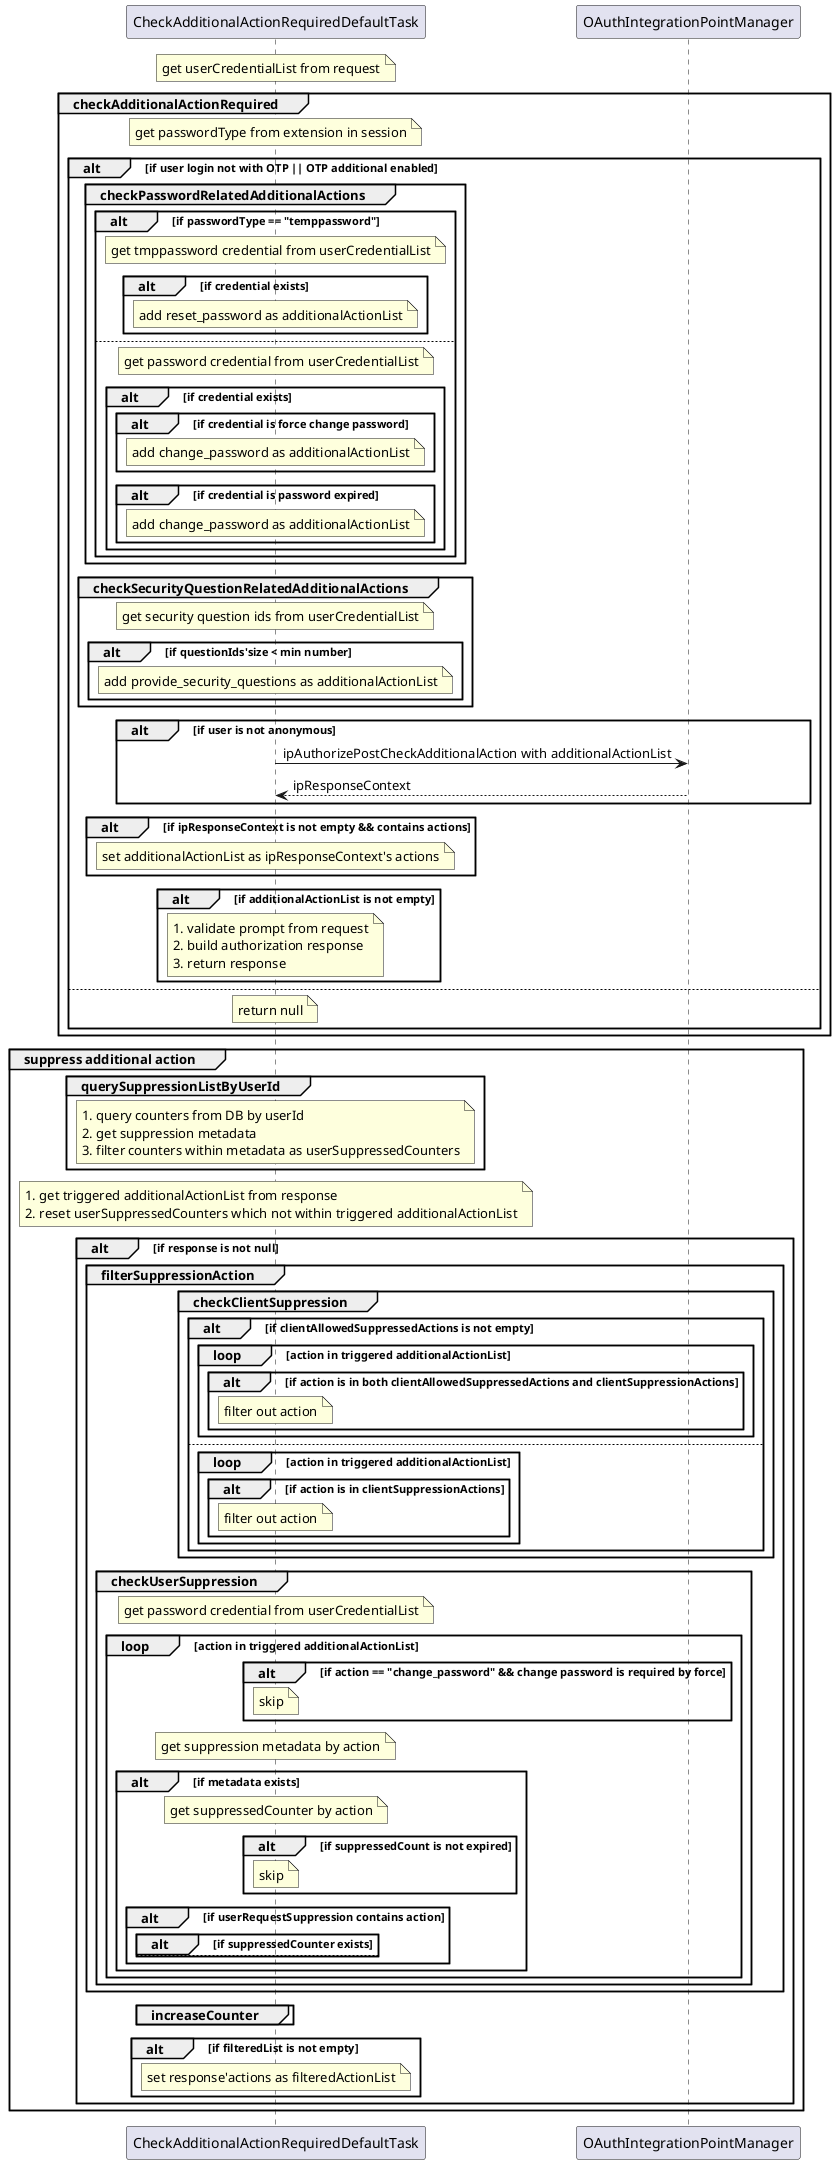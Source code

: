 @startuml
note over CheckAdditionalActionRequiredDefaultTask: get userCredentialList from request
group checkAdditionalActionRequired
	note over CheckAdditionalActionRequiredDefaultTask: get passwordType from extension in session 
	alt if user login not with OTP || OTP additional enabled
		group checkPasswordRelatedAdditionalActions
			alt if passwordType == "temppassword"
				note over CheckAdditionalActionRequiredDefaultTask: get tmppassword credential from userCredentialList
				alt if credential exists
					note over CheckAdditionalActionRequiredDefaultTask: add reset_password as additionalActionList
				end 
			else
				note over CheckAdditionalActionRequiredDefaultTask: get password credential from userCredentialList
				alt if credential exists
					alt if credential is force change password
						note over CheckAdditionalActionRequiredDefaultTask: add change_password as additionalActionList
					end
					alt if credential is password expired
						note over CheckAdditionalActionRequiredDefaultTask: add change_password as additionalActionList
					end
				end
			end
		end
		group checkSecurityQuestionRelatedAdditionalActions
			note over CheckAdditionalActionRequiredDefaultTask: get security question ids from userCredentialList
			alt if questionIds'size < min number
				note over CheckAdditionalActionRequiredDefaultTask: add provide_security_questions as additionalActionList
			end
		end
		alt if user is not anonymous
			CheckAdditionalActionRequiredDefaultTask -> OAuthIntegrationPointManager: ipAuthorizePostCheckAdditionalAction with additionalActionList
			OAuthIntegrationPointManager --> CheckAdditionalActionRequiredDefaultTask: ipResponseContext
		end
		alt if ipResponseContext is not empty && contains actions 
			note over CheckAdditionalActionRequiredDefaultTask: set additionalActionList as ipResponseContext's actions
		end
		alt if additionalActionList is not empty
			note over CheckAdditionalActionRequiredDefaultTask
				1. validate prompt from request
				2. build authorization response
				3. return response
			end note
		end
	else
		note over CheckAdditionalActionRequiredDefaultTask: return null
	end
end 
group suppress additional action
	group querySuppressionListByUserId
		note over CheckAdditionalActionRequiredDefaultTask
			1. query counters from DB by userId
			2. get suppression metadata
			3. filter counters within metadata as userSuppressedCounters
		end note
	end
	note over CheckAdditionalActionRequiredDefaultTask
		1. get triggered additionalActionList from response
		2. reset userSuppressedCounters which not within triggered additionalActionList
	end note
	alt if response is not null
		group filterSuppressionAction
			group checkClientSuppression
				alt if clientAllowedSuppressedActions is not empty
					loop action in triggered additionalActionList
						alt if action is in both clientAllowedSuppressedActions and clientSuppressionActions
							note over CheckAdditionalActionRequiredDefaultTask: filter out action
						end
					end
				else
					loop action in triggered additionalActionList
						alt if action is in clientSuppressionActions
							note over CheckAdditionalActionRequiredDefaultTask: filter out action
						end
					end
				end
			end
			group checkUserSuppression
				note over CheckAdditionalActionRequiredDefaultTask: get password credential from userCredentialList
				loop action in triggered additionalActionList
					alt if action == "change_password" && change password is required by force
						note over CheckAdditionalActionRequiredDefaultTask: skip
					end
					note over CheckAdditionalActionRequiredDefaultTask: get suppression metadata by action
					alt if metadata exists
						note over CheckAdditionalActionRequiredDefaultTask: get suppressedCounter by action
						alt if suppressedCount is not expired
							note over CheckAdditionalActionRequiredDefaultTask: skip
						end 
						alt if userRequestSuppression contains action
							alt if suppressedCounter exists
							else
							end
						end
					end
				end
			end
		end
		group increaseCounter
		end
		alt if filteredList is not empty
			note over CheckAdditionalActionRequiredDefaultTask: set response'actions as filteredActionList
		end
	end
end
@enduml
